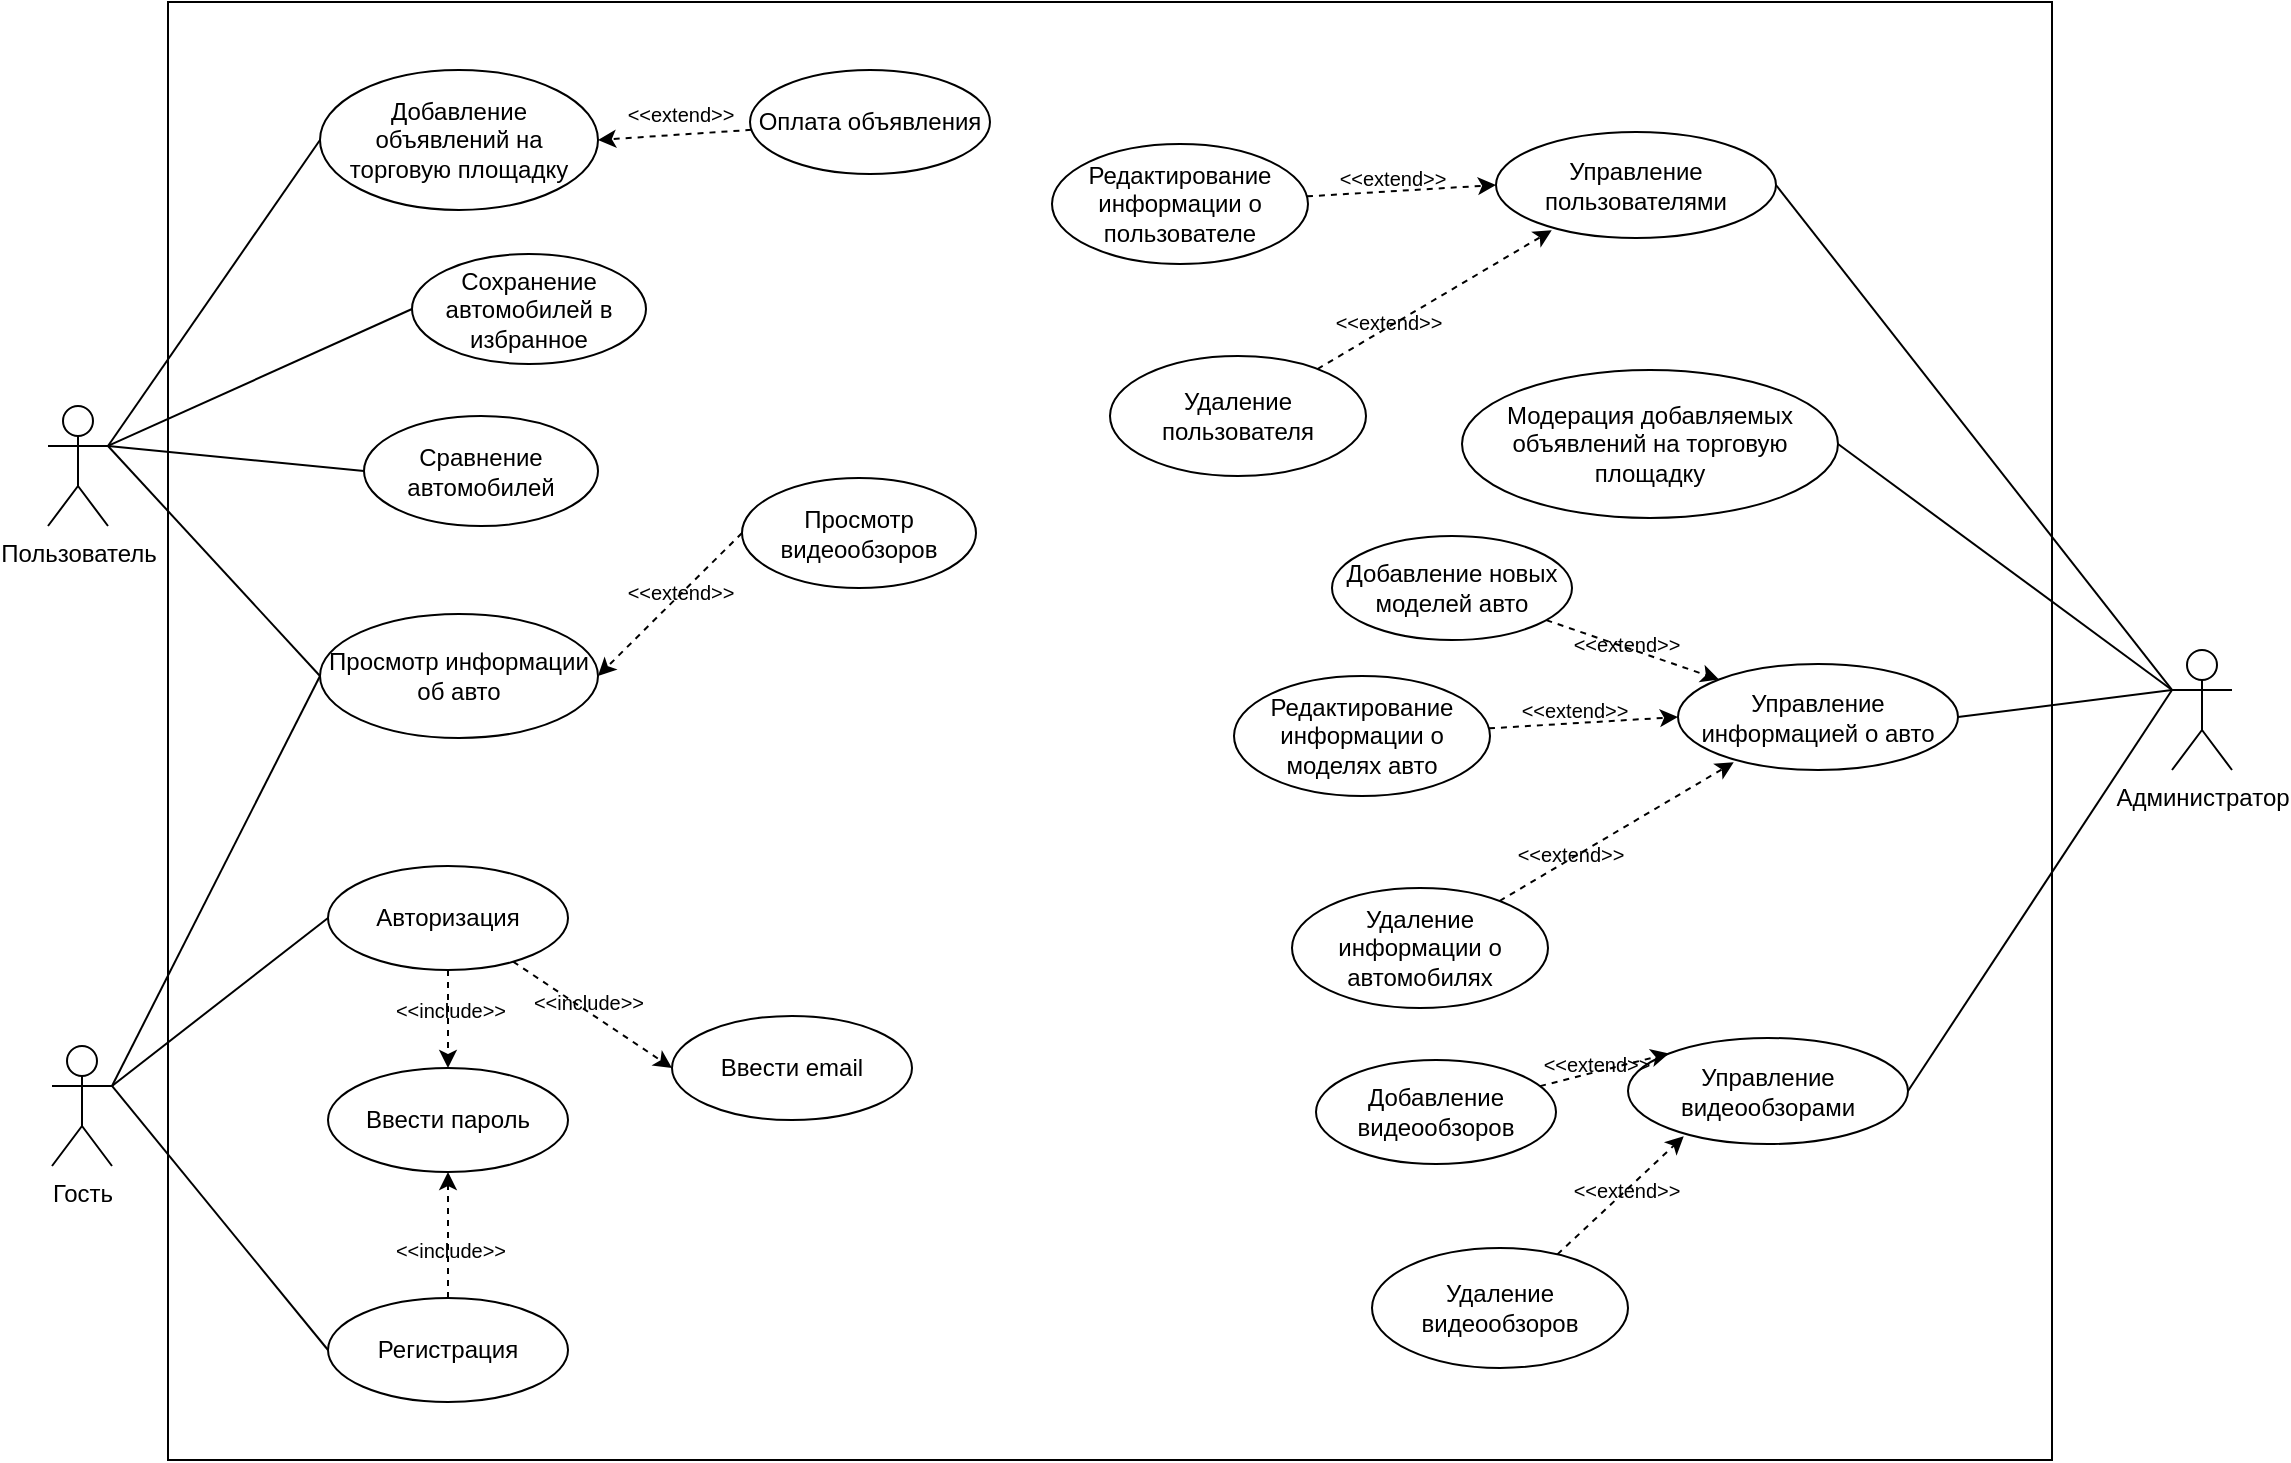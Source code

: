 <mxfile version="24.8.3">
  <diagram id="Bv_vdbH5ZnGizyw_o1L5" name="Страница — 1">
    <mxGraphModel dx="1060" dy="1100" grid="0" gridSize="10" guides="1" tooltips="1" connect="1" arrows="1" fold="1" page="0" pageScale="1" pageWidth="827" pageHeight="1169" math="0" shadow="0">
      <root>
        <mxCell id="0" />
        <mxCell id="1" parent="0" />
        <mxCell id="Tdb-WA1GyDYlcVJqtwkS-82" value="" style="whiteSpace=wrap;html=1;fillColor=none;" vertex="1" parent="1">
          <mxGeometry x="175" y="-337" width="942" height="729" as="geometry" />
        </mxCell>
        <mxCell id="Tdb-WA1GyDYlcVJqtwkS-15" style="rounded=0;orthogonalLoop=1;jettySize=auto;html=1;exitX=1;exitY=0.333;exitDx=0;exitDy=0;exitPerimeter=0;entryX=0;entryY=0.5;entryDx=0;entryDy=0;endArrow=none;endFill=0;" edge="1" parent="1" source="Tdb-WA1GyDYlcVJqtwkS-6" target="Tdb-WA1GyDYlcVJqtwkS-14">
          <mxGeometry relative="1" as="geometry" />
        </mxCell>
        <mxCell id="Tdb-WA1GyDYlcVJqtwkS-16" style="rounded=0;orthogonalLoop=1;jettySize=auto;html=1;exitX=1;exitY=0.333;exitDx=0;exitDy=0;exitPerimeter=0;entryX=0;entryY=0.5;entryDx=0;entryDy=0;endArrow=none;endFill=0;" edge="1" parent="1" source="Tdb-WA1GyDYlcVJqtwkS-6" target="Tdb-WA1GyDYlcVJqtwkS-12">
          <mxGeometry relative="1" as="geometry" />
        </mxCell>
        <mxCell id="Tdb-WA1GyDYlcVJqtwkS-28" style="rounded=0;orthogonalLoop=1;jettySize=auto;html=1;exitX=1;exitY=0.333;exitDx=0;exitDy=0;exitPerimeter=0;entryX=0;entryY=0.5;entryDx=0;entryDy=0;endArrow=none;endFill=0;" edge="1" parent="1" source="Tdb-WA1GyDYlcVJqtwkS-6" target="Tdb-WA1GyDYlcVJqtwkS-26">
          <mxGeometry relative="1" as="geometry" />
        </mxCell>
        <mxCell id="Tdb-WA1GyDYlcVJqtwkS-6" value="Гость" style="shape=umlActor;verticalLabelPosition=bottom;verticalAlign=top;html=1;outlineConnect=0;" vertex="1" parent="1">
          <mxGeometry x="117" y="185" width="30" height="60" as="geometry" />
        </mxCell>
        <mxCell id="Tdb-WA1GyDYlcVJqtwkS-27" style="rounded=0;orthogonalLoop=1;jettySize=auto;html=1;exitX=1;exitY=0.333;exitDx=0;exitDy=0;exitPerimeter=0;entryX=0;entryY=0.5;entryDx=0;entryDy=0;endArrow=none;endFill=0;" edge="1" parent="1" source="Tdb-WA1GyDYlcVJqtwkS-7" target="Tdb-WA1GyDYlcVJqtwkS-26">
          <mxGeometry relative="1" as="geometry" />
        </mxCell>
        <mxCell id="Tdb-WA1GyDYlcVJqtwkS-30" style="rounded=0;orthogonalLoop=1;jettySize=auto;html=1;exitX=1;exitY=0.333;exitDx=0;exitDy=0;exitPerimeter=0;entryX=0;entryY=0.5;entryDx=0;entryDy=0;endArrow=none;endFill=0;" edge="1" parent="1" source="Tdb-WA1GyDYlcVJqtwkS-7" target="Tdb-WA1GyDYlcVJqtwkS-29">
          <mxGeometry relative="1" as="geometry" />
        </mxCell>
        <mxCell id="Tdb-WA1GyDYlcVJqtwkS-32" style="rounded=0;orthogonalLoop=1;jettySize=auto;html=1;exitX=1;exitY=0.333;exitDx=0;exitDy=0;exitPerimeter=0;entryX=0;entryY=0.5;entryDx=0;entryDy=0;endArrow=none;endFill=0;" edge="1" parent="1" source="Tdb-WA1GyDYlcVJqtwkS-7" target="Tdb-WA1GyDYlcVJqtwkS-31">
          <mxGeometry relative="1" as="geometry" />
        </mxCell>
        <mxCell id="Tdb-WA1GyDYlcVJqtwkS-36" style="rounded=0;orthogonalLoop=1;jettySize=auto;html=1;exitX=1;exitY=0.333;exitDx=0;exitDy=0;exitPerimeter=0;entryX=0;entryY=0.5;entryDx=0;entryDy=0;endArrow=none;endFill=0;" edge="1" parent="1" source="Tdb-WA1GyDYlcVJqtwkS-7" target="Tdb-WA1GyDYlcVJqtwkS-34">
          <mxGeometry relative="1" as="geometry" />
        </mxCell>
        <mxCell id="Tdb-WA1GyDYlcVJqtwkS-7" value="Пользователь" style="shape=umlActor;verticalLabelPosition=bottom;verticalAlign=top;html=1;outlineConnect=0;" vertex="1" parent="1">
          <mxGeometry x="115" y="-135" width="30" height="60" as="geometry" />
        </mxCell>
        <mxCell id="Tdb-WA1GyDYlcVJqtwkS-41" style="rounded=0;orthogonalLoop=1;jettySize=auto;html=1;exitX=0;exitY=0.333;exitDx=0;exitDy=0;exitPerimeter=0;entryX=1;entryY=0.5;entryDx=0;entryDy=0;endArrow=none;endFill=0;" edge="1" parent="1" source="Tdb-WA1GyDYlcVJqtwkS-8" target="Tdb-WA1GyDYlcVJqtwkS-40">
          <mxGeometry relative="1" as="geometry" />
        </mxCell>
        <mxCell id="Tdb-WA1GyDYlcVJqtwkS-68" style="rounded=0;orthogonalLoop=1;jettySize=auto;html=1;exitX=0;exitY=0.333;exitDx=0;exitDy=0;exitPerimeter=0;entryX=1;entryY=0.5;entryDx=0;entryDy=0;endArrow=none;endFill=0;" edge="1" parent="1" source="Tdb-WA1GyDYlcVJqtwkS-8" target="Tdb-WA1GyDYlcVJqtwkS-54">
          <mxGeometry relative="1" as="geometry" />
        </mxCell>
        <mxCell id="Tdb-WA1GyDYlcVJqtwkS-81" style="rounded=0;orthogonalLoop=1;jettySize=auto;html=1;exitX=0;exitY=0.333;exitDx=0;exitDy=0;exitPerimeter=0;entryX=1;entryY=0.5;entryDx=0;entryDy=0;endArrow=none;endFill=0;" edge="1" parent="1" source="Tdb-WA1GyDYlcVJqtwkS-8" target="Tdb-WA1GyDYlcVJqtwkS-71">
          <mxGeometry relative="1" as="geometry" />
        </mxCell>
        <mxCell id="Tdb-WA1GyDYlcVJqtwkS-89" style="rounded=0;orthogonalLoop=1;jettySize=auto;html=1;exitX=0;exitY=0.333;exitDx=0;exitDy=0;exitPerimeter=0;entryX=1;entryY=0.5;entryDx=0;entryDy=0;endArrow=none;endFill=0;" edge="1" parent="1" source="Tdb-WA1GyDYlcVJqtwkS-8" target="Tdb-WA1GyDYlcVJqtwkS-88">
          <mxGeometry relative="1" as="geometry" />
        </mxCell>
        <mxCell id="Tdb-WA1GyDYlcVJqtwkS-8" value="Администратор" style="shape=umlActor;verticalLabelPosition=bottom;verticalAlign=top;html=1;outlineConnect=0;" vertex="1" parent="1">
          <mxGeometry x="1177" y="-13" width="30" height="60" as="geometry" />
        </mxCell>
        <mxCell id="Tdb-WA1GyDYlcVJqtwkS-21" style="edgeStyle=orthogonalEdgeStyle;rounded=0;orthogonalLoop=1;jettySize=auto;html=1;entryX=0.5;entryY=1;entryDx=0;entryDy=0;dashed=1;" edge="1" parent="1" source="Tdb-WA1GyDYlcVJqtwkS-12" target="Tdb-WA1GyDYlcVJqtwkS-18">
          <mxGeometry relative="1" as="geometry" />
        </mxCell>
        <mxCell id="Tdb-WA1GyDYlcVJqtwkS-12" value="Регистрация" style="ellipse;whiteSpace=wrap;html=1;" vertex="1" parent="1">
          <mxGeometry x="255" y="311" width="120" height="52" as="geometry" />
        </mxCell>
        <mxCell id="Tdb-WA1GyDYlcVJqtwkS-19" style="rounded=0;orthogonalLoop=1;jettySize=auto;html=1;entryX=0;entryY=0.5;entryDx=0;entryDy=0;dashed=1;" edge="1" parent="1" source="Tdb-WA1GyDYlcVJqtwkS-14" target="Tdb-WA1GyDYlcVJqtwkS-17">
          <mxGeometry relative="1" as="geometry" />
        </mxCell>
        <mxCell id="Tdb-WA1GyDYlcVJqtwkS-20" style="edgeStyle=orthogonalEdgeStyle;rounded=0;orthogonalLoop=1;jettySize=auto;html=1;dashed=1;" edge="1" parent="1" source="Tdb-WA1GyDYlcVJqtwkS-14" target="Tdb-WA1GyDYlcVJqtwkS-18">
          <mxGeometry relative="1" as="geometry" />
        </mxCell>
        <mxCell id="Tdb-WA1GyDYlcVJqtwkS-14" value="Авторизация" style="ellipse;whiteSpace=wrap;html=1;" vertex="1" parent="1">
          <mxGeometry x="255" y="95" width="120" height="52" as="geometry" />
        </mxCell>
        <mxCell id="Tdb-WA1GyDYlcVJqtwkS-17" value="Ввести email" style="ellipse;whiteSpace=wrap;html=1;" vertex="1" parent="1">
          <mxGeometry x="427" y="170" width="120" height="52" as="geometry" />
        </mxCell>
        <mxCell id="Tdb-WA1GyDYlcVJqtwkS-18" value="Ввести пароль" style="ellipse;whiteSpace=wrap;html=1;" vertex="1" parent="1">
          <mxGeometry x="255" y="196" width="120" height="52" as="geometry" />
        </mxCell>
        <mxCell id="Tdb-WA1GyDYlcVJqtwkS-22" value="&lt;font style=&quot;font-size: 10px;&quot;&gt;&amp;lt;&amp;lt;include&amp;gt;&amp;gt;&lt;/font&gt;" style="text;html=1;align=center;verticalAlign=middle;resizable=0;points=[];autosize=1;strokeColor=none;fillColor=none;" vertex="1" parent="1">
          <mxGeometry x="348" y="150" width="73" height="26" as="geometry" />
        </mxCell>
        <mxCell id="Tdb-WA1GyDYlcVJqtwkS-23" value="&lt;font style=&quot;font-size: 10px;&quot;&gt;&amp;lt;&amp;lt;include&amp;gt;&amp;gt;&lt;/font&gt;" style="text;html=1;align=center;verticalAlign=middle;resizable=0;points=[];autosize=1;strokeColor=none;fillColor=none;" vertex="1" parent="1">
          <mxGeometry x="279" y="274" width="73" height="26" as="geometry" />
        </mxCell>
        <mxCell id="Tdb-WA1GyDYlcVJqtwkS-24" value="&lt;font style=&quot;font-size: 10px;&quot;&gt;&amp;lt;&amp;lt;include&amp;gt;&amp;gt;&lt;/font&gt;" style="text;html=1;align=center;verticalAlign=middle;resizable=0;points=[];autosize=1;strokeColor=none;fillColor=none;" vertex="1" parent="1">
          <mxGeometry x="279" y="154" width="73" height="26" as="geometry" />
        </mxCell>
        <mxCell id="Tdb-WA1GyDYlcVJqtwkS-26" value="Просмотр информации об авто" style="ellipse;whiteSpace=wrap;html=1;" vertex="1" parent="1">
          <mxGeometry x="251" y="-31" width="139" height="62" as="geometry" />
        </mxCell>
        <mxCell id="Tdb-WA1GyDYlcVJqtwkS-29" value="Сравнение автомобилей" style="ellipse;whiteSpace=wrap;html=1;" vertex="1" parent="1">
          <mxGeometry x="273" y="-130" width="117" height="55" as="geometry" />
        </mxCell>
        <mxCell id="Tdb-WA1GyDYlcVJqtwkS-31" value="Сохранение автомобилей в избранное" style="ellipse;whiteSpace=wrap;html=1;" vertex="1" parent="1">
          <mxGeometry x="297" y="-211" width="117" height="55" as="geometry" />
        </mxCell>
        <mxCell id="Tdb-WA1GyDYlcVJqtwkS-37" style="rounded=0;orthogonalLoop=1;jettySize=auto;html=1;exitX=0;exitY=0.5;exitDx=0;exitDy=0;entryX=1;entryY=0.5;entryDx=0;entryDy=0;dashed=1;" edge="1" parent="1" source="Tdb-WA1GyDYlcVJqtwkS-33" target="Tdb-WA1GyDYlcVJqtwkS-26">
          <mxGeometry relative="1" as="geometry" />
        </mxCell>
        <mxCell id="Tdb-WA1GyDYlcVJqtwkS-33" value="Просмотр видеообзоров" style="ellipse;whiteSpace=wrap;html=1;" vertex="1" parent="1">
          <mxGeometry x="462" y="-99" width="117" height="55" as="geometry" />
        </mxCell>
        <mxCell id="Tdb-WA1GyDYlcVJqtwkS-34" value="Добавление объявлений на торговую площадку" style="ellipse;whiteSpace=wrap;html=1;" vertex="1" parent="1">
          <mxGeometry x="251" y="-303" width="139" height="70" as="geometry" />
        </mxCell>
        <mxCell id="Tdb-WA1GyDYlcVJqtwkS-38" value="&lt;font style=&quot;font-size: 10px;&quot;&gt;&amp;lt;&amp;lt;extend&amp;gt;&amp;gt;&lt;/font&gt;" style="text;html=1;align=center;verticalAlign=middle;resizable=0;points=[];autosize=1;strokeColor=none;fillColor=none;" vertex="1" parent="1">
          <mxGeometry x="395" y="-55" width="71" height="26" as="geometry" />
        </mxCell>
        <mxCell id="Tdb-WA1GyDYlcVJqtwkS-40" value="Управление информацией о авто" style="ellipse;whiteSpace=wrap;html=1;" vertex="1" parent="1">
          <mxGeometry x="930" y="-6" width="140" height="53" as="geometry" />
        </mxCell>
        <mxCell id="Tdb-WA1GyDYlcVJqtwkS-47" style="rounded=0;orthogonalLoop=1;jettySize=auto;html=1;entryX=0;entryY=0;entryDx=0;entryDy=0;dashed=1;" edge="1" parent="1" source="Tdb-WA1GyDYlcVJqtwkS-42" target="Tdb-WA1GyDYlcVJqtwkS-40">
          <mxGeometry relative="1" as="geometry" />
        </mxCell>
        <mxCell id="Tdb-WA1GyDYlcVJqtwkS-42" value="Добавление новых моделей авто" style="ellipse;whiteSpace=wrap;html=1;" vertex="1" parent="1">
          <mxGeometry x="757" y="-70" width="120" height="52" as="geometry" />
        </mxCell>
        <mxCell id="Tdb-WA1GyDYlcVJqtwkS-48" style="rounded=0;orthogonalLoop=1;jettySize=auto;html=1;entryX=0;entryY=0.5;entryDx=0;entryDy=0;dashed=1;" edge="1" parent="1" source="Tdb-WA1GyDYlcVJqtwkS-43" target="Tdb-WA1GyDYlcVJqtwkS-40">
          <mxGeometry relative="1" as="geometry" />
        </mxCell>
        <mxCell id="Tdb-WA1GyDYlcVJqtwkS-43" value="Редактирование информации о моделях авто" style="ellipse;whiteSpace=wrap;html=1;" vertex="1" parent="1">
          <mxGeometry x="708" width="128" height="60" as="geometry" />
        </mxCell>
        <mxCell id="Tdb-WA1GyDYlcVJqtwkS-44" value="Удаление информации о автомобилях" style="ellipse;whiteSpace=wrap;html=1;" vertex="1" parent="1">
          <mxGeometry x="737" y="106" width="128" height="60" as="geometry" />
        </mxCell>
        <mxCell id="Tdb-WA1GyDYlcVJqtwkS-49" style="rounded=0;orthogonalLoop=1;jettySize=auto;html=1;entryX=0.199;entryY=0.928;entryDx=0;entryDy=0;entryPerimeter=0;dashed=1;" edge="1" parent="1" source="Tdb-WA1GyDYlcVJqtwkS-44" target="Tdb-WA1GyDYlcVJqtwkS-40">
          <mxGeometry relative="1" as="geometry" />
        </mxCell>
        <mxCell id="Tdb-WA1GyDYlcVJqtwkS-50" value="&lt;font style=&quot;font-size: 10px;&quot;&gt;&amp;lt;&amp;lt;extend&amp;gt;&amp;gt;&lt;/font&gt;" style="text;html=1;align=center;verticalAlign=middle;resizable=0;points=[];autosize=1;strokeColor=none;fillColor=none;" vertex="1" parent="1">
          <mxGeometry x="868" y="-29.5" width="71" height="26" as="geometry" />
        </mxCell>
        <mxCell id="Tdb-WA1GyDYlcVJqtwkS-51" value="&lt;font style=&quot;font-size: 10px;&quot;&gt;&amp;lt;&amp;lt;extend&amp;gt;&amp;gt;&lt;/font&gt;" style="text;html=1;align=center;verticalAlign=middle;resizable=0;points=[];autosize=1;strokeColor=none;fillColor=none;" vertex="1" parent="1">
          <mxGeometry x="840" y="76" width="71" height="26" as="geometry" />
        </mxCell>
        <mxCell id="Tdb-WA1GyDYlcVJqtwkS-52" value="&lt;font style=&quot;font-size: 10px;&quot;&gt;&amp;lt;&amp;lt;extend&amp;gt;&amp;gt;&lt;/font&gt;" style="text;html=1;align=center;verticalAlign=middle;resizable=0;points=[];autosize=1;strokeColor=none;fillColor=none;" vertex="1" parent="1">
          <mxGeometry x="842" y="4" width="71" height="26" as="geometry" />
        </mxCell>
        <mxCell id="Tdb-WA1GyDYlcVJqtwkS-54" value="Управление видеообзорами" style="ellipse;whiteSpace=wrap;html=1;" vertex="1" parent="1">
          <mxGeometry x="905" y="181" width="140" height="53" as="geometry" />
        </mxCell>
        <mxCell id="Tdb-WA1GyDYlcVJqtwkS-55" style="rounded=0;orthogonalLoop=1;jettySize=auto;html=1;entryX=0;entryY=0;entryDx=0;entryDy=0;dashed=1;" edge="1" parent="1" source="Tdb-WA1GyDYlcVJqtwkS-56" target="Tdb-WA1GyDYlcVJqtwkS-54">
          <mxGeometry relative="1" as="geometry" />
        </mxCell>
        <mxCell id="Tdb-WA1GyDYlcVJqtwkS-56" value="Добавление видеообзоров" style="ellipse;whiteSpace=wrap;html=1;" vertex="1" parent="1">
          <mxGeometry x="749" y="192" width="120" height="52" as="geometry" />
        </mxCell>
        <mxCell id="Tdb-WA1GyDYlcVJqtwkS-59" value="Удаление видеообзоров" style="ellipse;whiteSpace=wrap;html=1;" vertex="1" parent="1">
          <mxGeometry x="777" y="286" width="128" height="60" as="geometry" />
        </mxCell>
        <mxCell id="Tdb-WA1GyDYlcVJqtwkS-60" style="rounded=0;orthogonalLoop=1;jettySize=auto;html=1;entryX=0.199;entryY=0.928;entryDx=0;entryDy=0;entryPerimeter=0;dashed=1;" edge="1" parent="1" source="Tdb-WA1GyDYlcVJqtwkS-59" target="Tdb-WA1GyDYlcVJqtwkS-54">
          <mxGeometry relative="1" as="geometry" />
        </mxCell>
        <mxCell id="Tdb-WA1GyDYlcVJqtwkS-61" value="&lt;font style=&quot;font-size: 10px;&quot;&gt;&amp;lt;&amp;lt;extend&amp;gt;&amp;gt;&lt;/font&gt;" style="text;html=1;align=center;verticalAlign=middle;resizable=0;points=[];autosize=1;strokeColor=none;fillColor=none;" vertex="1" parent="1">
          <mxGeometry x="853" y="181" width="71" height="26" as="geometry" />
        </mxCell>
        <mxCell id="Tdb-WA1GyDYlcVJqtwkS-62" value="&lt;font style=&quot;font-size: 10px;&quot;&gt;&amp;lt;&amp;lt;extend&amp;gt;&amp;gt;&lt;/font&gt;" style="text;html=1;align=center;verticalAlign=middle;resizable=0;points=[];autosize=1;strokeColor=none;fillColor=none;" vertex="1" parent="1">
          <mxGeometry x="868" y="244" width="71" height="26" as="geometry" />
        </mxCell>
        <mxCell id="Tdb-WA1GyDYlcVJqtwkS-71" value="Управление пользователями" style="ellipse;whiteSpace=wrap;html=1;" vertex="1" parent="1">
          <mxGeometry x="839" y="-272" width="140" height="53" as="geometry" />
        </mxCell>
        <mxCell id="Tdb-WA1GyDYlcVJqtwkS-74" style="rounded=0;orthogonalLoop=1;jettySize=auto;html=1;entryX=0;entryY=0.5;entryDx=0;entryDy=0;dashed=1;" edge="1" parent="1" source="Tdb-WA1GyDYlcVJqtwkS-75" target="Tdb-WA1GyDYlcVJqtwkS-71">
          <mxGeometry relative="1" as="geometry" />
        </mxCell>
        <mxCell id="Tdb-WA1GyDYlcVJqtwkS-75" value="Редактирование информации о пользователе" style="ellipse;whiteSpace=wrap;html=1;" vertex="1" parent="1">
          <mxGeometry x="617" y="-266" width="128" height="60" as="geometry" />
        </mxCell>
        <mxCell id="Tdb-WA1GyDYlcVJqtwkS-76" value="Удаление пользователя" style="ellipse;whiteSpace=wrap;html=1;" vertex="1" parent="1">
          <mxGeometry x="646" y="-160" width="128" height="60" as="geometry" />
        </mxCell>
        <mxCell id="Tdb-WA1GyDYlcVJqtwkS-77" style="rounded=0;orthogonalLoop=1;jettySize=auto;html=1;entryX=0.199;entryY=0.928;entryDx=0;entryDy=0;entryPerimeter=0;dashed=1;" edge="1" parent="1" source="Tdb-WA1GyDYlcVJqtwkS-76" target="Tdb-WA1GyDYlcVJqtwkS-71">
          <mxGeometry relative="1" as="geometry" />
        </mxCell>
        <mxCell id="Tdb-WA1GyDYlcVJqtwkS-79" value="&lt;font style=&quot;font-size: 10px;&quot;&gt;&amp;lt;&amp;lt;extend&amp;gt;&amp;gt;&lt;/font&gt;" style="text;html=1;align=center;verticalAlign=middle;resizable=0;points=[];autosize=1;strokeColor=none;fillColor=none;" vertex="1" parent="1">
          <mxGeometry x="749" y="-190" width="71" height="26" as="geometry" />
        </mxCell>
        <mxCell id="Tdb-WA1GyDYlcVJqtwkS-80" value="&lt;font style=&quot;font-size: 10px;&quot;&gt;&amp;lt;&amp;lt;extend&amp;gt;&amp;gt;&lt;/font&gt;" style="text;html=1;align=center;verticalAlign=middle;resizable=0;points=[];autosize=1;strokeColor=none;fillColor=none;" vertex="1" parent="1">
          <mxGeometry x="751" y="-262" width="71" height="26" as="geometry" />
        </mxCell>
        <mxCell id="Tdb-WA1GyDYlcVJqtwkS-86" style="rounded=0;orthogonalLoop=1;jettySize=auto;html=1;entryX=1;entryY=0.5;entryDx=0;entryDy=0;dashed=1;" edge="1" parent="1" source="Tdb-WA1GyDYlcVJqtwkS-83" target="Tdb-WA1GyDYlcVJqtwkS-34">
          <mxGeometry relative="1" as="geometry" />
        </mxCell>
        <mxCell id="Tdb-WA1GyDYlcVJqtwkS-83" value="Оплата объявления" style="ellipse;whiteSpace=wrap;html=1;" vertex="1" parent="1">
          <mxGeometry x="466" y="-303" width="120" height="52" as="geometry" />
        </mxCell>
        <mxCell id="Tdb-WA1GyDYlcVJqtwkS-87" value="&lt;font style=&quot;font-size: 10px;&quot;&gt;&amp;lt;&amp;lt;extend&amp;gt;&amp;gt;&lt;/font&gt;" style="text;html=1;align=center;verticalAlign=middle;resizable=0;points=[];autosize=1;strokeColor=none;fillColor=none;" vertex="1" parent="1">
          <mxGeometry x="395" y="-294" width="71" height="26" as="geometry" />
        </mxCell>
        <mxCell id="Tdb-WA1GyDYlcVJqtwkS-88" value="Модерация добавляемых объявлений на торговую площадку" style="ellipse;whiteSpace=wrap;html=1;" vertex="1" parent="1">
          <mxGeometry x="822" y="-153" width="188" height="74" as="geometry" />
        </mxCell>
      </root>
    </mxGraphModel>
  </diagram>
</mxfile>
